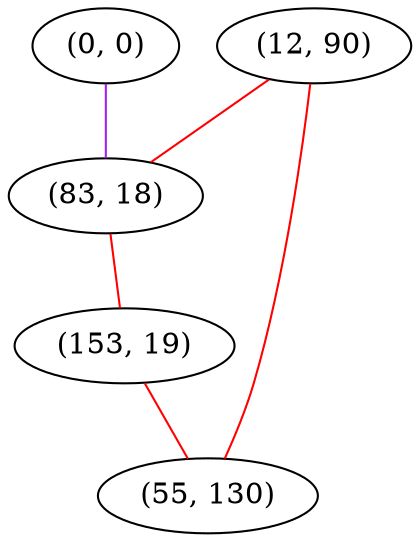 graph "" {
"(0, 0)";
"(12, 90)";
"(83, 18)";
"(153, 19)";
"(55, 130)";
"(0, 0)" -- "(83, 18)"  [color=purple, key=0, weight=4];
"(12, 90)" -- "(83, 18)"  [color=red, key=0, weight=1];
"(12, 90)" -- "(55, 130)"  [color=red, key=0, weight=1];
"(83, 18)" -- "(153, 19)"  [color=red, key=0, weight=1];
"(153, 19)" -- "(55, 130)"  [color=red, key=0, weight=1];
}
